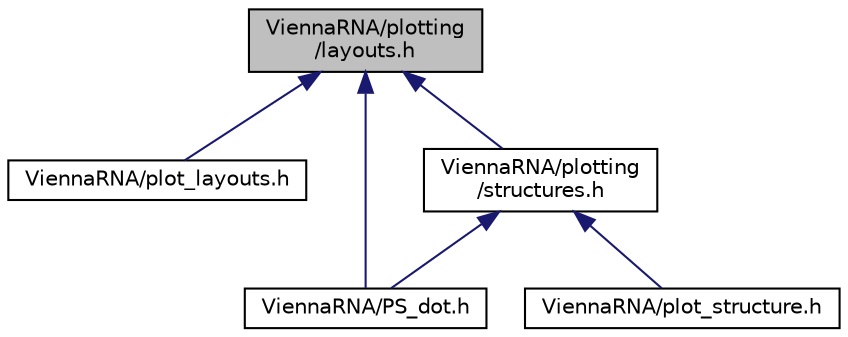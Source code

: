 digraph "ViennaRNA/plotting/layouts.h"
{
 // INTERACTIVE_SVG=YES
 // LATEX_PDF_SIZE
  bgcolor="transparent";
  edge [fontname="Helvetica",fontsize="10",labelfontname="Helvetica",labelfontsize="10"];
  node [fontname="Helvetica",fontsize="10",shape=record];
  Node20 [label="ViennaRNA/plotting\l/layouts.h",height=0.2,width=0.4,color="black", fillcolor="grey75", style="filled", fontcolor="black",tooltip="Secondary structure plot layout algorithms."];
  Node20 -> Node21 [dir="back",color="midnightblue",fontsize="10",style="solid",fontname="Helvetica"];
  Node21 [label="ViennaRNA/plot_layouts.h",height=0.2,width=0.4,color="black",URL="$plot__layouts_8h.html",tooltip="Use ViennaRNA/plotting/layouts.h instead."];
  Node20 -> Node22 [dir="back",color="midnightblue",fontsize="10",style="solid",fontname="Helvetica"];
  Node22 [label="ViennaRNA/PS_dot.h",height=0.2,width=0.4,color="black",URL="$PS__dot_8h.html",tooltip="Use ViennaRNA/plotting/probabilities.h instead."];
  Node20 -> Node23 [dir="back",color="midnightblue",fontsize="10",style="solid",fontname="Helvetica"];
  Node23 [label="ViennaRNA/plotting\l/structures.h",height=0.2,width=0.4,color="black",URL="$plotting_2structures_8h.html",tooltip="Various functions for plotting RNA secondary structures."];
  Node23 -> Node24 [dir="back",color="midnightblue",fontsize="10",style="solid",fontname="Helvetica"];
  Node24 [label="ViennaRNA/plot_structure.h",height=0.2,width=0.4,color="black",URL="$plot__structure_8h.html",tooltip="Use ViennaRNA/plotting/structures.h instead."];
  Node23 -> Node22 [dir="back",color="midnightblue",fontsize="10",style="solid",fontname="Helvetica"];
}
